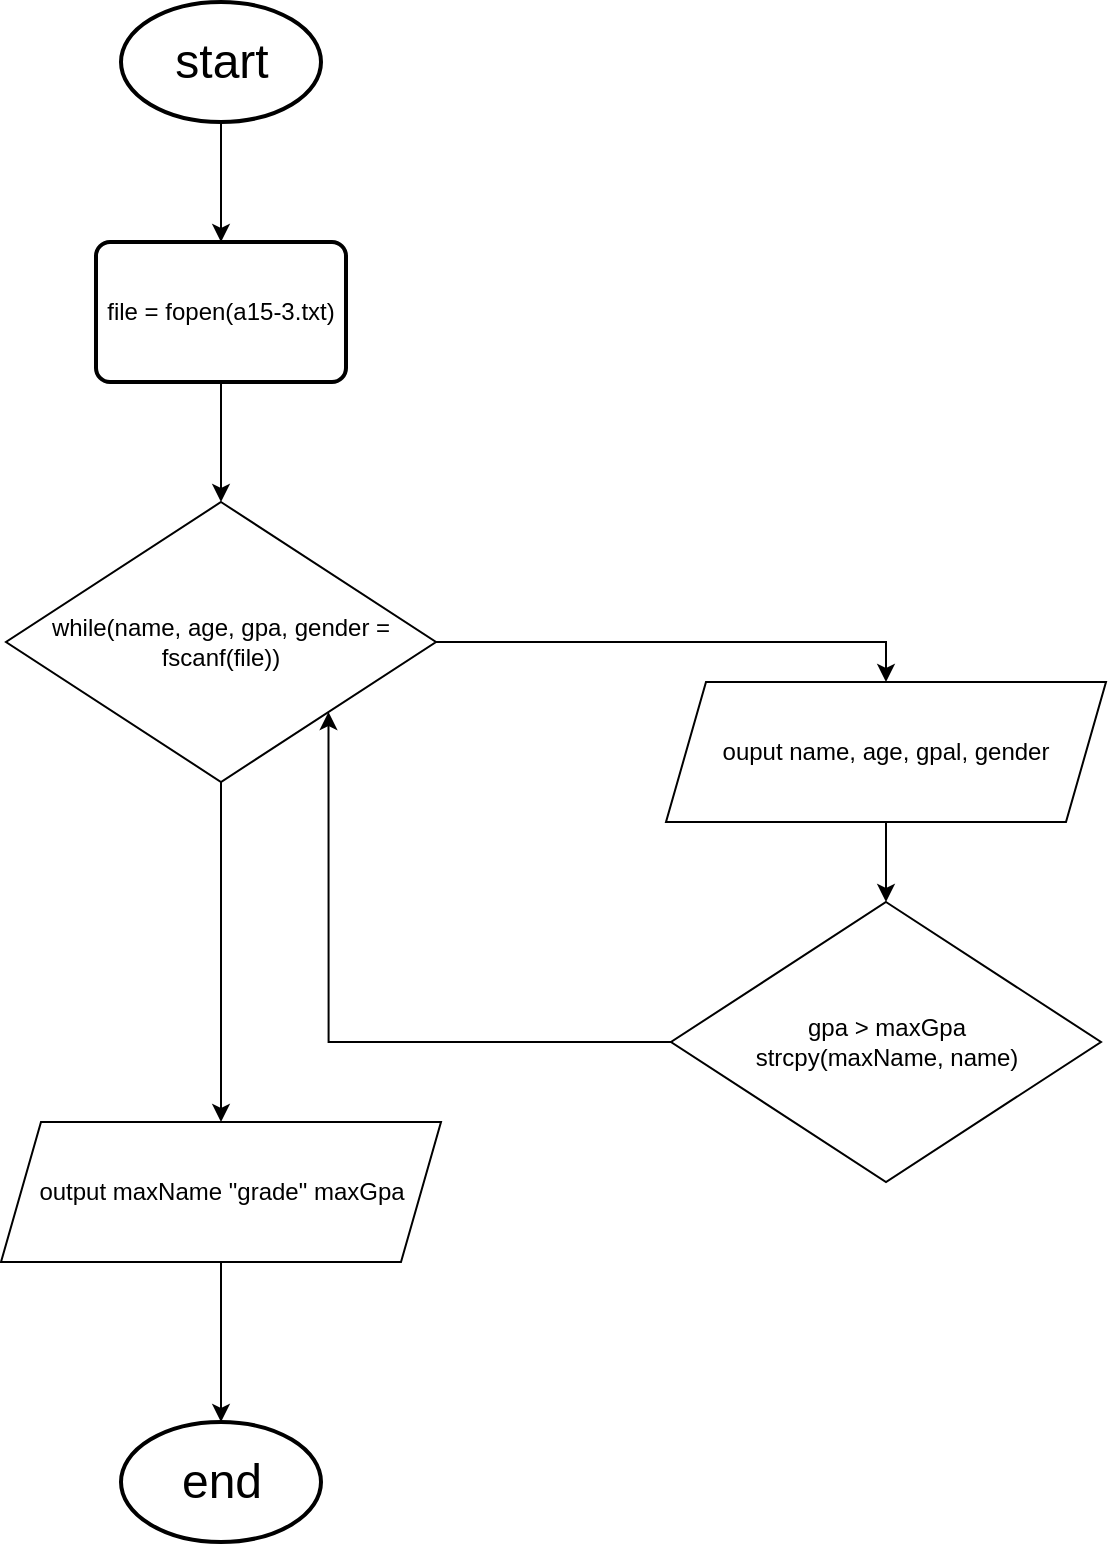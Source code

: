 <mxfile version="25.0.3">
  <diagram id="R7aYbRGNpZqleTm28oLi" name="Page-1">
    <mxGraphModel dx="1687" dy="878" grid="1" gridSize="10" guides="1" tooltips="1" connect="1" arrows="1" fold="1" page="1" pageScale="1" pageWidth="850" pageHeight="1100" math="0" shadow="0">
      <root>
        <mxCell id="0" />
        <mxCell id="1" parent="0" />
        <mxCell id="Jkr-mviQvhK9R2Y032hn-16" style="edgeStyle=orthogonalEdgeStyle;rounded=0;orthogonalLoop=1;jettySize=auto;html=1;entryX=0.5;entryY=0;entryDx=0;entryDy=0;" edge="1" parent="1" source="Jkr-mviQvhK9R2Y032hn-1" target="Jkr-mviQvhK9R2Y032hn-3">
          <mxGeometry relative="1" as="geometry" />
        </mxCell>
        <mxCell id="Jkr-mviQvhK9R2Y032hn-1" value="&lt;font style=&quot;font-size: 24px;&quot;&gt;start&lt;/font&gt;" style="strokeWidth=2;html=1;shape=mxgraph.flowchart.start_1;whiteSpace=wrap;" vertex="1" parent="1">
          <mxGeometry x="387.5" y="50" width="100" height="60" as="geometry" />
        </mxCell>
        <mxCell id="Jkr-mviQvhK9R2Y032hn-2" value="&lt;font style=&quot;font-size: 24px;&quot;&gt;end&lt;/font&gt;" style="strokeWidth=2;html=1;shape=mxgraph.flowchart.start_1;whiteSpace=wrap;" vertex="1" parent="1">
          <mxGeometry x="387.5" y="760" width="100" height="60" as="geometry" />
        </mxCell>
        <mxCell id="Jkr-mviQvhK9R2Y032hn-17" style="edgeStyle=orthogonalEdgeStyle;rounded=0;orthogonalLoop=1;jettySize=auto;html=1;entryX=0.5;entryY=0;entryDx=0;entryDy=0;" edge="1" parent="1" source="Jkr-mviQvhK9R2Y032hn-3" target="Jkr-mviQvhK9R2Y032hn-4">
          <mxGeometry relative="1" as="geometry" />
        </mxCell>
        <mxCell id="Jkr-mviQvhK9R2Y032hn-3" value="file = fopen(a15-3.txt)" style="rounded=1;whiteSpace=wrap;html=1;absoluteArcSize=1;arcSize=14;strokeWidth=2;" vertex="1" parent="1">
          <mxGeometry x="375" y="170" width="125" height="70" as="geometry" />
        </mxCell>
        <mxCell id="Jkr-mviQvhK9R2Y032hn-6" style="edgeStyle=orthogonalEdgeStyle;rounded=0;orthogonalLoop=1;jettySize=auto;html=1;entryX=0.5;entryY=0;entryDx=0;entryDy=0;" edge="1" parent="1" source="Jkr-mviQvhK9R2Y032hn-4" target="Jkr-mviQvhK9R2Y032hn-5">
          <mxGeometry relative="1" as="geometry" />
        </mxCell>
        <mxCell id="Jkr-mviQvhK9R2Y032hn-14" style="edgeStyle=orthogonalEdgeStyle;rounded=0;orthogonalLoop=1;jettySize=auto;html=1;entryX=0.5;entryY=0;entryDx=0;entryDy=0;" edge="1" parent="1" source="Jkr-mviQvhK9R2Y032hn-4" target="Jkr-mviQvhK9R2Y032hn-13">
          <mxGeometry relative="1" as="geometry" />
        </mxCell>
        <mxCell id="Jkr-mviQvhK9R2Y032hn-4" value="while(name, age, gpa, gender = fscanf(file))" style="rhombus;whiteSpace=wrap;html=1;" vertex="1" parent="1">
          <mxGeometry x="330" y="300" width="215" height="140" as="geometry" />
        </mxCell>
        <mxCell id="Jkr-mviQvhK9R2Y032hn-10" style="edgeStyle=orthogonalEdgeStyle;rounded=0;orthogonalLoop=1;jettySize=auto;html=1;entryX=0.5;entryY=0;entryDx=0;entryDy=0;" edge="1" parent="1" source="Jkr-mviQvhK9R2Y032hn-5" target="Jkr-mviQvhK9R2Y032hn-9">
          <mxGeometry relative="1" as="geometry" />
        </mxCell>
        <mxCell id="Jkr-mviQvhK9R2Y032hn-5" value="ouput name, age, gpal, gender" style="shape=parallelogram;perimeter=parallelogramPerimeter;whiteSpace=wrap;html=1;fixedSize=1;" vertex="1" parent="1">
          <mxGeometry x="660" y="390" width="220" height="70" as="geometry" />
        </mxCell>
        <mxCell id="Jkr-mviQvhK9R2Y032hn-11" style="edgeStyle=orthogonalEdgeStyle;rounded=0;orthogonalLoop=1;jettySize=auto;html=1;entryX=1;entryY=1;entryDx=0;entryDy=0;" edge="1" parent="1" source="Jkr-mviQvhK9R2Y032hn-9" target="Jkr-mviQvhK9R2Y032hn-4">
          <mxGeometry relative="1" as="geometry" />
        </mxCell>
        <mxCell id="Jkr-mviQvhK9R2Y032hn-9" value="gpa &amp;gt; maxGpa&lt;div&gt;strcpy(maxName, name)&lt;/div&gt;" style="rhombus;whiteSpace=wrap;html=1;" vertex="1" parent="1">
          <mxGeometry x="662.5" y="500" width="215" height="140" as="geometry" />
        </mxCell>
        <mxCell id="Jkr-mviQvhK9R2Y032hn-15" style="edgeStyle=orthogonalEdgeStyle;rounded=0;orthogonalLoop=1;jettySize=auto;html=1;" edge="1" parent="1" source="Jkr-mviQvhK9R2Y032hn-13" target="Jkr-mviQvhK9R2Y032hn-2">
          <mxGeometry relative="1" as="geometry" />
        </mxCell>
        <mxCell id="Jkr-mviQvhK9R2Y032hn-13" value="output maxName &quot;grade&quot; maxGpa" style="shape=parallelogram;perimeter=parallelogramPerimeter;whiteSpace=wrap;html=1;fixedSize=1;" vertex="1" parent="1">
          <mxGeometry x="327.5" y="610" width="220" height="70" as="geometry" />
        </mxCell>
      </root>
    </mxGraphModel>
  </diagram>
</mxfile>
